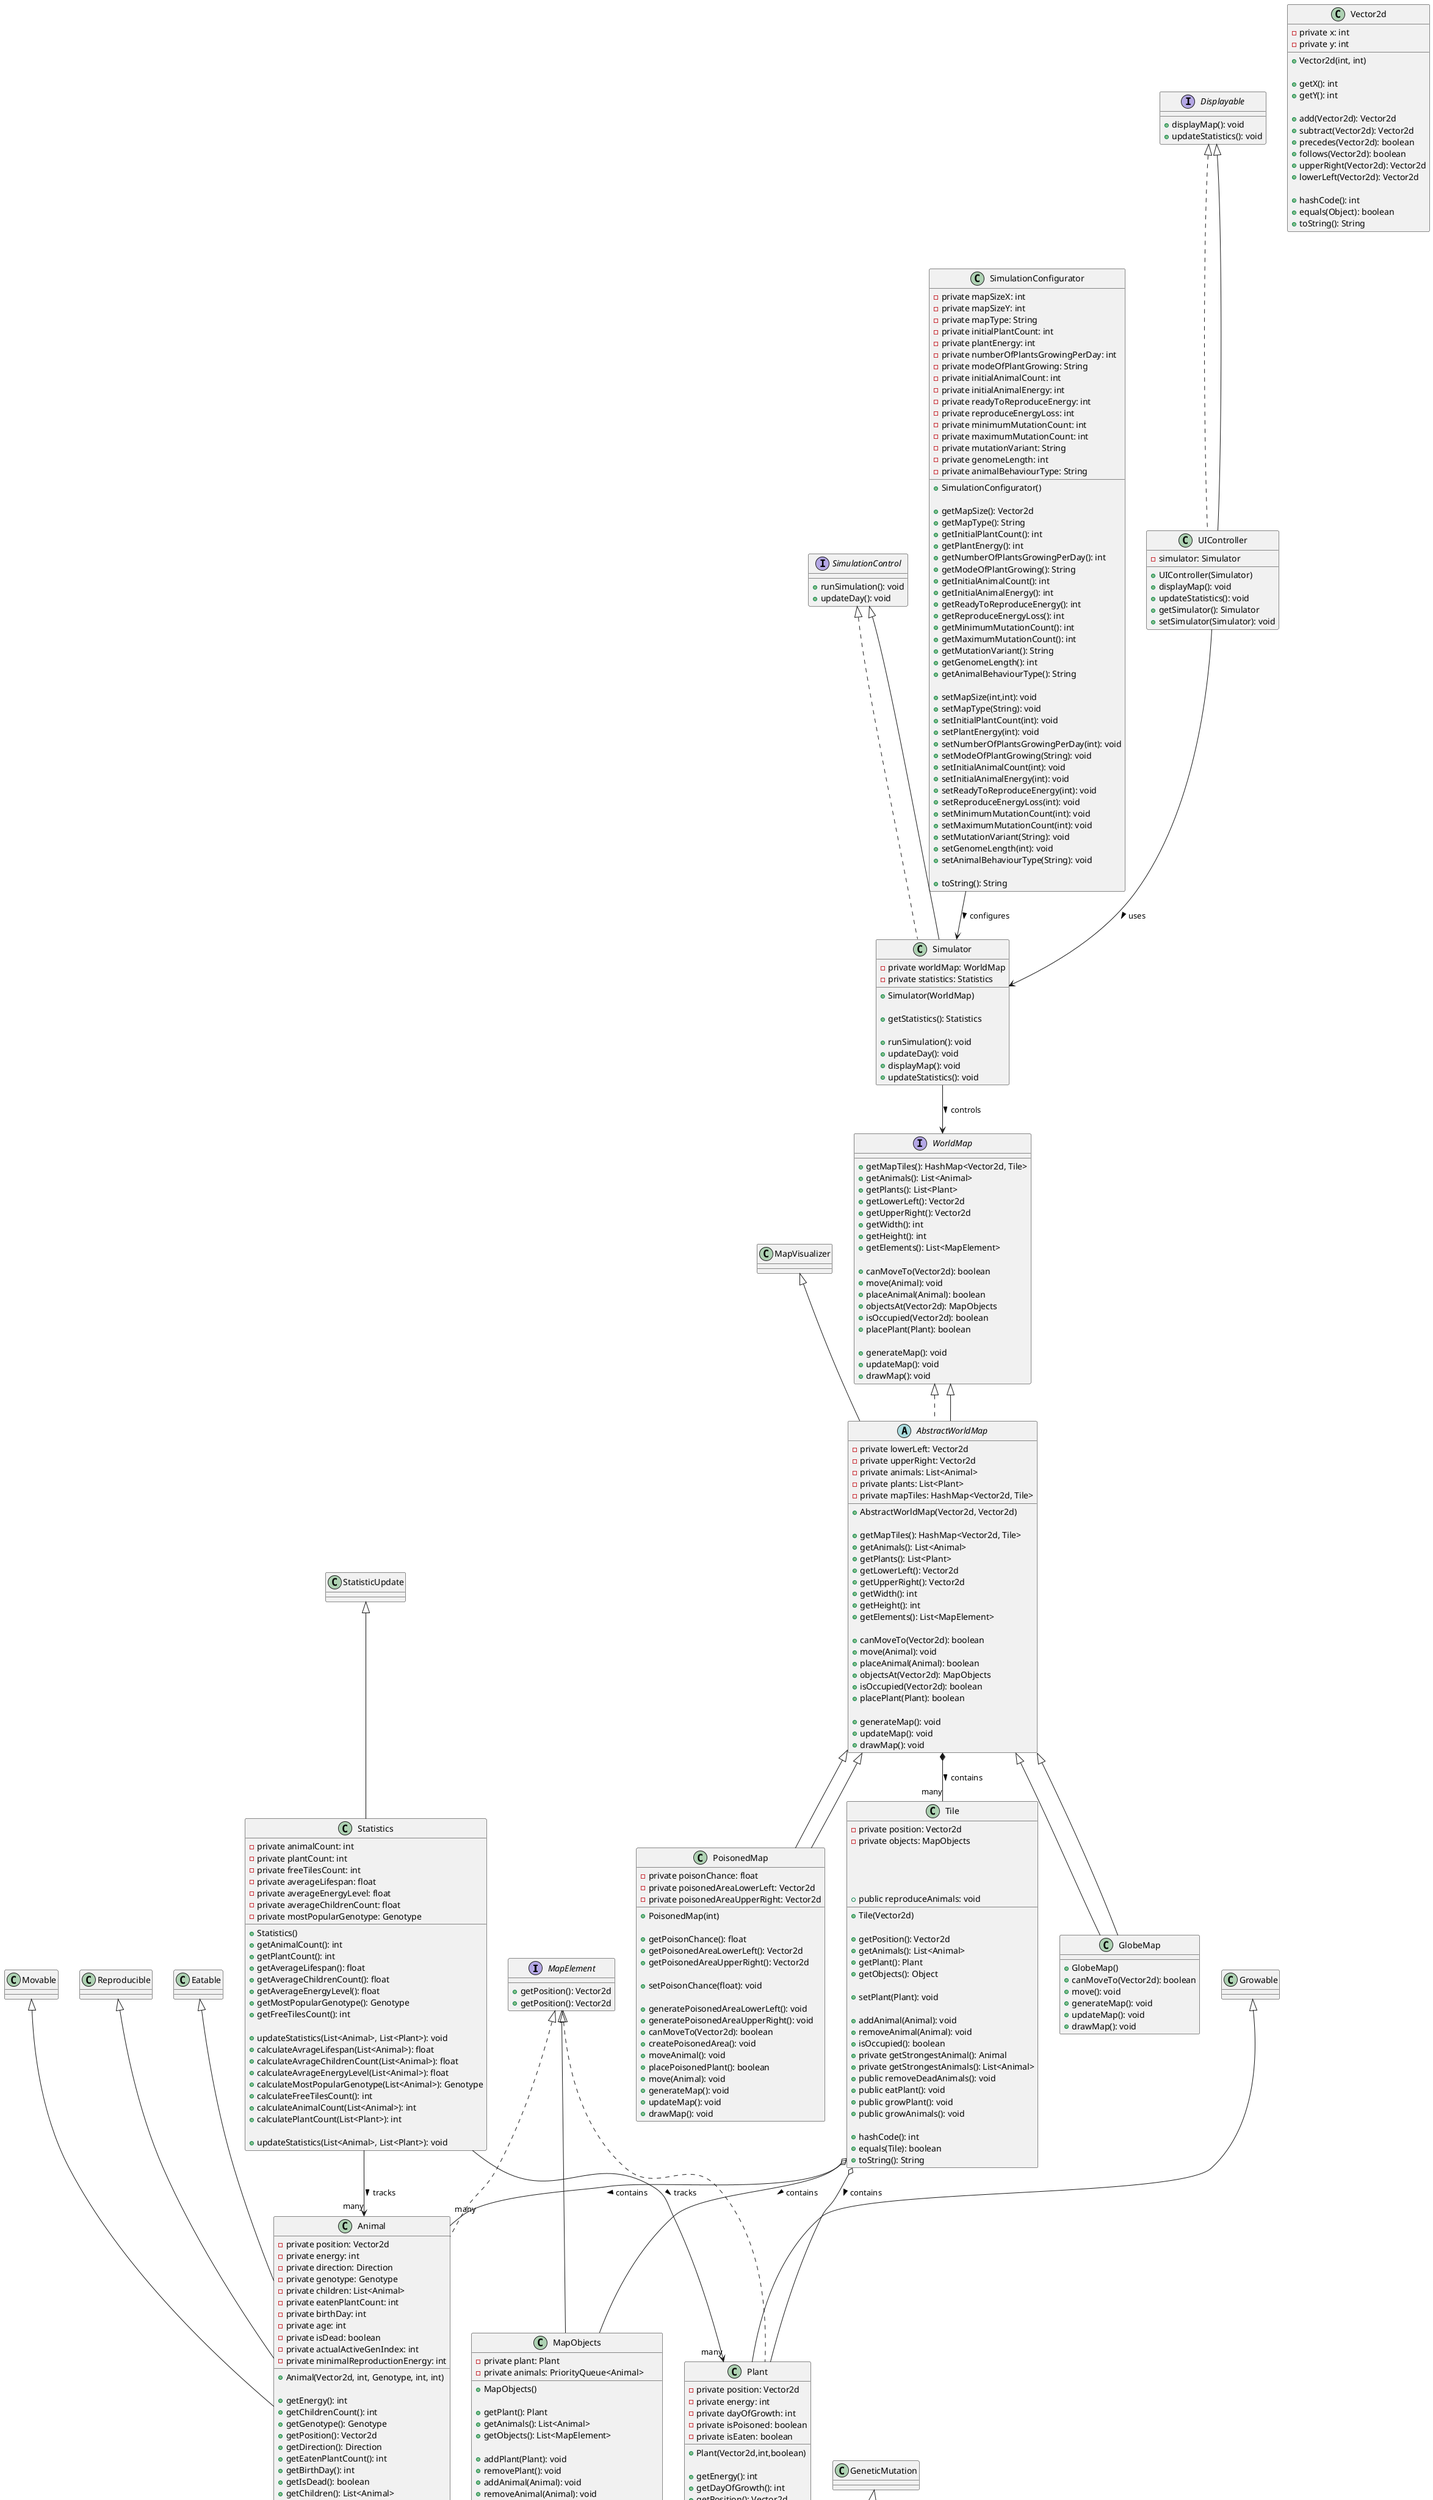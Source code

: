 @startuml

interface MapElement {
    + getPosition(): Vector2d
}

interface SimulationControl {
    + runSimulation(): void
    + updateDay(): void
}

interface Displayable {
    + displayMap(): void
    + updateStatistics(): void
}

interface MapElement {
    + getPosition(): Vector2d
}

interface WorldMap {
    + getMapTiles(): HashMap<Vector2d, Tile>
    + getAnimals(): List<Animal>
    + getPlants(): List<Plant>
    + getLowerLeft(): Vector2d
    + getUpperRight(): Vector2d
    + getWidth(): int
    + getHeight(): int
    + getElements(): List<MapElement>

    + canMoveTo(Vector2d): boolean
    + move(Animal): void
    + placeAnimal(Animal): boolean
    + objectsAt(Vector2d): MapObjects
    + isOccupied(Vector2d): boolean
    + placePlant(Plant): boolean

    + generateMap(): void
    + updateMap(): void
    + drawMap(): void
}

enum Direction {
    NORTH, NORTHEAST, EAST, SOUTHEAST, SOUTH, SOUTHWEST, WEST, NORTHWEST
    + getRandomDirection(): Direction
    + getDirectionName(int): Direction
    + getDirectionIndex(Direction): int
    + toUnitVector(): Vector2d
}

class Vector2d {
    - private x: int
    - private y: int

    + Vector2d(int, int)

    + getX(): int
    + getY(): int

    + add(Vector2d): Vector2d
    + subtract(Vector2d): Vector2d
    + precedes(Vector2d): boolean
    + follows(Vector2d): boolean
    + upperRight(Vector2d): Vector2d
    + lowerLeft(Vector2d): Vector2d

    + hashCode(): int
    + equals(Object): boolean
    + toString(): String
}


class MapObjects{
    - private plant: Plant
    - private animals: PriorityQueue<Animal>

    + MapObjects()

    + getPlant(): Plant
    + getAnimals(): List<Animal>
    + getObjects(): List<MapElement>

    + addPlant(Plant): void
    + removePlant(): void
    + addAnimal(Animal): void
    + removeAnimal(Animal): void
    + removeDeadAnimals(): void
    + isOccupied(): boolean
    + getSortedAnimals(): PriorityQueue<Animal>
    + getStrongestAnimal(): Animal
    + getStrongestAnimals(): List<Animal>

    +growPlant(): void
    +growAnimals(): void

    + toString(): String
}

class Genotype {
    - private genes: List<Integer>

    + Genotype(List<Integer>)

    + getGenes(): List<Integer>
    + getGenomeLength(): int
    + getGene(int): int

    + mutate(): void
    + mixGenotypes(): Genotype

    + hashCode(): int
    + equals(Object): boolean
    + toString(): String
}

' Klasa reprezentująca zwierzę'
class Animal implements MapElement {
    - private position: Vector2d
    - private energy: int
    - private direction: Direction
    - private genotype: Genotype
    - private children: List<Animal>
    - private eatenPlantCount: int
    - private birthDay: int
    - private age: int
    - private isDead: boolean
    - private actualActiveGenIndex: int
    - private minimalReproductionEnergy: int

    + Animal(Vector2d, int, Genotype, int, int)

    + getEnergy(): int
    + getChildrenCount(): int
    + getGenotype(): Genotype
    + getPosition(): Vector2d
    + getDirection(): Direction
    + getEatenPlantCount(): int
    + getBirthDay(): int
    + getIsDead(): boolean
    + getChildren(): List<Animal>
    + getDescendantCount(): int
    + getAge(): int
    + getActualActiveGenIndex(): int
    + getMinimalReproductionEnergy(): int
    + getNextGene(): int

    + setActiveGenIndex(int): void
    + setEnergy(int): void

    + canReproduce(): boolean
    + move(Direction, Vector2d): void
    + eat(Plant): void
    + addChild(Animal): void
    + reproduce(Animal, int, int): Animal
    + die(): void
    + grow(): void

    + hashCode(): int
    + equals(Object): boolean
    + toString(): String
}

' Klasa reprezentująca roślinę
class Plant implements MapElement {
    - private position: Vector2d
    - private energy: int
    - private dayOfGrowth: int
    - private isPoisoned: boolean
    - private isEaten: boolean

    + Plant(Vector2d,int,boolean)

    + getEnergy(): int
    + getDayOfGrowth(): int
    + getPosition(): Vector2d
    + getIsPoisoned(): boolean
    + getIsEaten(): boolean

    + setIsEaten(): void
    + grow(): void

    + toString(): String
}

' Klasa reprezentująca pojedyncze pole na mapie'
class Tile {
    - private position: Vector2d
    - private objects: MapObjects

    'konstruktor przyjmuje pozycje'
    + Tile(Vector2d)

    + getPosition(): Vector2d
    + getAnimals(): List<Animal>
    + getPlant(): Plant
    + getObjects(): Object

    + setPlant(Plant): void

    + addAnimal(Animal): void
    + removeAnimal(Animal): void
    + isOccupied(): boolean
    + private getStrongestAnimal(): Animal
    + private getStrongestAnimals(): List<Animal>
    + public removeDeadAnimals(): void
    + public eatPlant(): void
    + public reproduceAnimals: void
    + public growPlant(): void
    + public growAnimals(): void

    + hashCode(): int
    + equals(Tile): boolean
    + toString(): String
}


' Klasa abstrakcyjna reprezentująca mapę świata gry
abstract class AbstractWorldMap implements WorldMap{
    - private lowerLeft: Vector2d
    - private upperRight: Vector2d
    - private animals: List<Animal>
    - private plants: List<Plant>
    - private mapTiles: HashMap<Vector2d, Tile>

    'konstruktor przyjmuje pozycje lewego dolnego i prawego górnego rogu mapy'
    + AbstractWorldMap(Vector2d, Vector2d)

    + getMapTiles(): HashMap<Vector2d, Tile>
    + getAnimals(): List<Animal>
    + getPlants(): List<Plant>
    + getLowerLeft(): Vector2d
    + getUpperRight(): Vector2d
    + getWidth(): int
    + getHeight(): int
    + getElements(): List<MapElement>

    + canMoveTo(Vector2d): boolean
    + move(Animal): void
    + placeAnimal(Animal): boolean
    + objectsAt(Vector2d): MapObjects
    + isOccupied(Vector2d): boolean
    + placePlant(Plant): boolean

    + generateMap(): void
    + updateMap(): void
    + drawMap(): void
}


' Klasa reprezentująca mapę świata gry w ksztalcie walca
class GlobeMap extends AbstractWorldMap {
    + GlobeMap()
    + canMoveTo(Vector2d): boolean
    + move(): void
    + generateMap(): void
    + updateMap(): void
    + drawMap(): void
}

' Klasa reprezentująca mapę świata gry z zatrutymi owocami
class PoisonedMap extends AbstractWorldMap {
    - private poisonChance: float
    - private poisonedAreaLowerLeft: Vector2d
    - private poisonedAreaUpperRight: Vector2d

    'konstrukor przyjmuje rozmiar zatrutego fragmentu mapy'
    + PoisonedMap(int)

    + getPoisonChance(): float
    + getPoisonedAreaLowerLeft(): Vector2d
    + getPoisonedAreaUpperRight(): Vector2d

    + setPoisonChance(float): void

    + generatePoisonedAreaLowerLeft(): void
    + generatePoisonedAreaUpperRight(): void
    + canMoveTo(Vector2d): boolean
    + createPoisonedArea(): void
    + moveAnimal(): void
    + placePoisonedPlant(): boolean
    + move(Animal): void
    + generateMap(): void
    + updateMap(): void
    + drawMap(): void
}

' Klasa do przechowywania statystyk symulacji
class Statistics{
    - private animalCount: int
    - private plantCount: int
    - private freeTilesCount: int
    - private averageLifespan: float
    - private averageEnergyLevel: float
    - private averageChildrenCount: float
    - private mostPopularGenotype: Genotype

    + Statistics()
    + getAnimalCount(): int
    + getPlantCount(): int
    + getAverageLifespan(): float
    + getAverageChildrenCount(): float
    + getAverageEnergyLevel(): float
    + getMostPopularGenotype(): Genotype
    + getFreeTilesCount(): int

    + updateStatistics(List<Animal>, List<Plant>): void
    + calculateAvrageLifespan(List<Animal>): float
    + calculateAvrageChildrenCount(List<Animal>): float
    + calculateAvrageEnergyLevel(List<Animal>): float
    + calculateMostPopularGenotype(List<Animal>): Genotype
    + calculateFreeTilesCount(): int
    + calculateAnimalCount(List<Animal>): int
    + calculatePlantCount(List<Plant>): int

    + updateStatistics(List<Animal>, List<Plant>): void
}


' Klasa symulatora zarządzająca symulacją
class Simulator implements SimulationControl {
    - private worldMap: WorldMap
    - private statistics: Statistics

    + Simulator(WorldMap)

    + getStatistics(): Statistics

    + runSimulation(): void
    + updateDay(): void
    + displayMap(): void
    + updateStatistics(): void
}

' Klasa do konfiguracji symulacji
class SimulationConfigurator {
    - private mapSizeX: int
    - private mapSizeY: int
    - private mapType: String
    - private initialPlantCount: int
    - private plantEnergy: int
    - private numberOfPlantsGrowingPerDay: int
    - private modeOfPlantGrowing: String
    - private initialAnimalCount: int
    - private initialAnimalEnergy: int
    - private readyToReproduceEnergy: int
    - private reproduceEnergyLoss: int
    - private minimumMutationCount: int
    - private maximumMutationCount: int
    - private mutationVariant: String
    - private genomeLength: int
    - private animalBehaviourType: String

    + SimulationConfigurator()

    + getMapSize(): Vector2d
    + getMapType(): String
    + getInitialPlantCount(): int
    + getPlantEnergy(): int
    + getNumberOfPlantsGrowingPerDay(): int
    + getModeOfPlantGrowing(): String
    + getInitialAnimalCount(): int
    + getInitialAnimalEnergy(): int
    + getReadyToReproduceEnergy(): int
    + getReproduceEnergyLoss(): int
    + getMinimumMutationCount(): int
    + getMaximumMutationCount(): int
    + getMutationVariant(): String
    + getGenomeLength(): int
    + getAnimalBehaviourType(): String

    + setMapSize(int,int): void
    + setMapType(String): void
    + setInitialPlantCount(int): void
    + setPlantEnergy(int): void
    + setNumberOfPlantsGrowingPerDay(int): void
    + setModeOfPlantGrowing(String): void
    + setInitialAnimalCount(int): void
    + setInitialAnimalEnergy(int): void
    + setReadyToReproduceEnergy(int): void
    + setReproduceEnergyLoss(int): void
    + setMinimumMutationCount(int): void
    + setMaximumMutationCount(int): void
    + setMutationVariant(String): void
    + setGenomeLength(int): void
    + setAnimalBehaviourType(String): void

    + toString(): String
}

' Kontroler UI TUTAJ NIE UMIEM NIC
class UIController implements Displayable {
    - simulator: Simulator

    + UIController(Simulator)
    + displayMap(): void
    + updateStatistics(): void
    + getSimulator(): Simulator
    + setSimulator(Simulator): void
}

AbstractWorldMap *-- "many" Tile : contains >
Tile o-- MapObjects : contains >
GlobeMap -up-|> AbstractWorldMap
PoisonedMap -up-|> AbstractWorldMap
Tile o-- "many" Animal : contains >
Tile o-- Plant : contains >
Animal --> Genotype : has >
Simulator --> WorldMap : controls >
UIController --> Simulator : uses >
Statistics --> "many" Animal : tracks >
Statistics --> "many" Plant : tracks >
SimulationConfigurator --> Simulator : configures >
Animal --> Direction : moves in >

Animal -up-|> Movable
Animal -up-|> Eatable
Animal -up-|> Reproducible
Plant -up-|> Growable
Simulator -up-|> SimulationControl
UIController -up-|> Displayable
Statistics -up-|> StatisticUpdate
Genotype -up-|> GeneticMutation
AbstractWorldMap -up-|> WorldMap
AbstractWorldMap -up-|> MapVisualizer
MapObjects -up-|> MapElement
@enduml